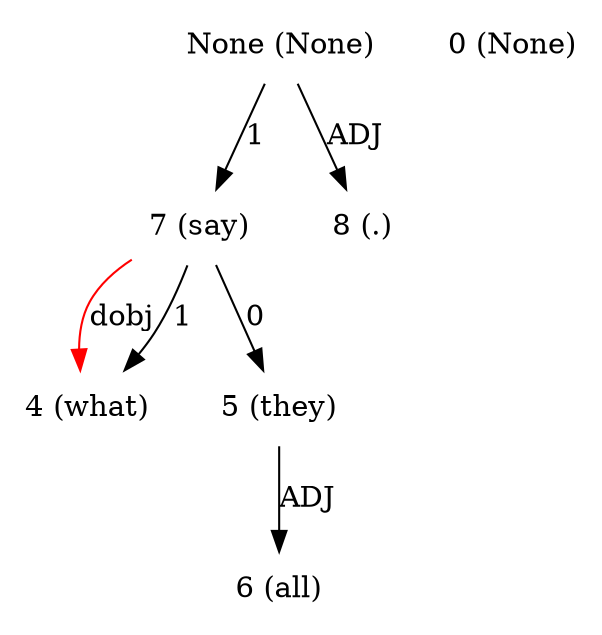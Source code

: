 digraph G{
edge [dir=forward]
node [shape=plaintext]

None [label="None (None)"]
None -> 7 [label="1"]
None -> 8 [label="ADJ"]
0 [label="0 (None)"]
4 [label="4 (what)"]
7 -> 4 [label="dobj", color="red"]
5 [label="5 (they)"]
5 -> 6 [label="ADJ"]
6 [label="6 (all)"]
7 [label="7 (say)"]
7 -> 4 [label="1"]
7 -> 5 [label="0"]
8 [label="8 (.)"]
}
